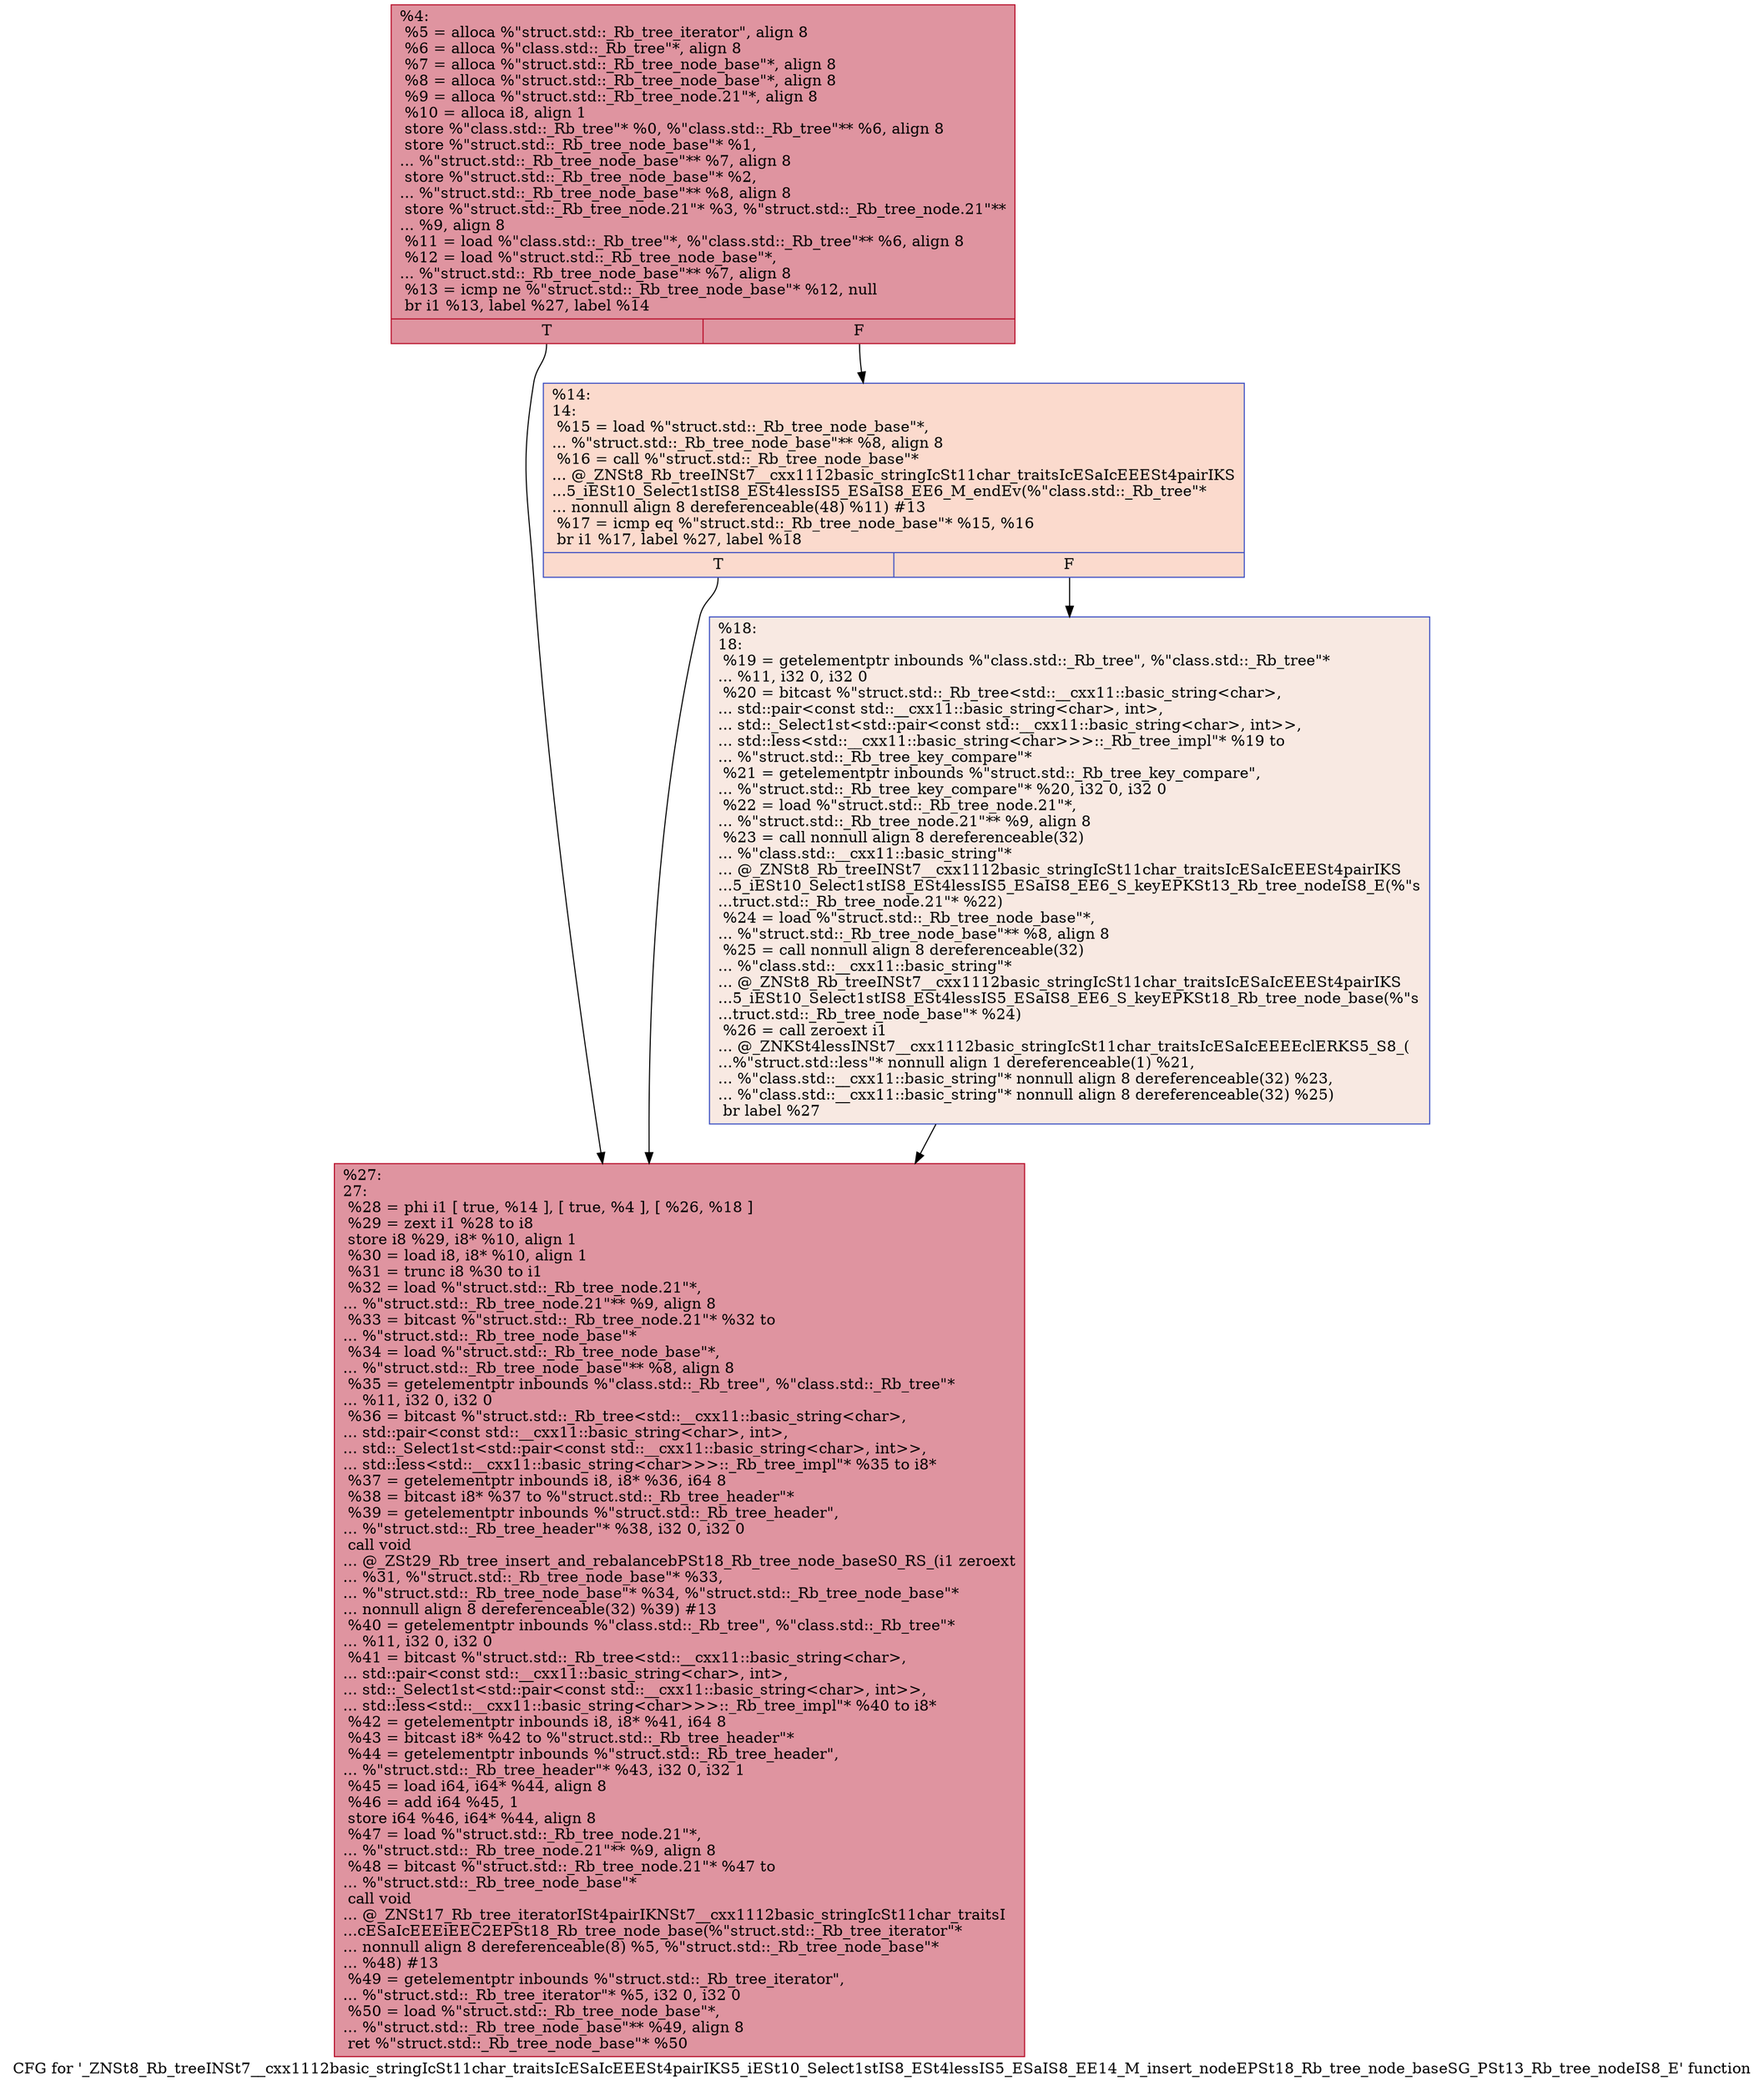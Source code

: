 digraph "CFG for '_ZNSt8_Rb_treeINSt7__cxx1112basic_stringIcSt11char_traitsIcESaIcEEESt4pairIKS5_iESt10_Select1stIS8_ESt4lessIS5_ESaIS8_EE14_M_insert_nodeEPSt18_Rb_tree_node_baseSG_PSt13_Rb_tree_nodeIS8_E' function" {
	label="CFG for '_ZNSt8_Rb_treeINSt7__cxx1112basic_stringIcSt11char_traitsIcESaIcEEESt4pairIKS5_iESt10_Select1stIS8_ESt4lessIS5_ESaIS8_EE14_M_insert_nodeEPSt18_Rb_tree_node_baseSG_PSt13_Rb_tree_nodeIS8_E' function";

	Node0x55a84684a040 [shape=record,color="#b70d28ff", style=filled, fillcolor="#b70d2870",label="{%4:\l  %5 = alloca %\"struct.std::_Rb_tree_iterator\", align 8\l  %6 = alloca %\"class.std::_Rb_tree\"*, align 8\l  %7 = alloca %\"struct.std::_Rb_tree_node_base\"*, align 8\l  %8 = alloca %\"struct.std::_Rb_tree_node_base\"*, align 8\l  %9 = alloca %\"struct.std::_Rb_tree_node.21\"*, align 8\l  %10 = alloca i8, align 1\l  store %\"class.std::_Rb_tree\"* %0, %\"class.std::_Rb_tree\"** %6, align 8\l  store %\"struct.std::_Rb_tree_node_base\"* %1,\l... %\"struct.std::_Rb_tree_node_base\"** %7, align 8\l  store %\"struct.std::_Rb_tree_node_base\"* %2,\l... %\"struct.std::_Rb_tree_node_base\"** %8, align 8\l  store %\"struct.std::_Rb_tree_node.21\"* %3, %\"struct.std::_Rb_tree_node.21\"**\l... %9, align 8\l  %11 = load %\"class.std::_Rb_tree\"*, %\"class.std::_Rb_tree\"** %6, align 8\l  %12 = load %\"struct.std::_Rb_tree_node_base\"*,\l... %\"struct.std::_Rb_tree_node_base\"** %7, align 8\l  %13 = icmp ne %\"struct.std::_Rb_tree_node_base\"* %12, null\l  br i1 %13, label %27, label %14\l|{<s0>T|<s1>F}}"];
	Node0x55a84684a040:s0 -> Node0x55a84684a090;
	Node0x55a84684a040:s1 -> Node0x55a84684a730;
	Node0x55a84684a730 [shape=record,color="#3d50c3ff", style=filled, fillcolor="#f7ac8e70",label="{%14:\l14:                                               \l  %15 = load %\"struct.std::_Rb_tree_node_base\"*,\l... %\"struct.std::_Rb_tree_node_base\"** %8, align 8\l  %16 = call %\"struct.std::_Rb_tree_node_base\"*\l... @_ZNSt8_Rb_treeINSt7__cxx1112basic_stringIcSt11char_traitsIcESaIcEEESt4pairIKS\l...5_iESt10_Select1stIS8_ESt4lessIS5_ESaIS8_EE6_M_endEv(%\"class.std::_Rb_tree\"*\l... nonnull align 8 dereferenceable(48) %11) #13\l  %17 = icmp eq %\"struct.std::_Rb_tree_node_base\"* %15, %16\l  br i1 %17, label %27, label %18\l|{<s0>T|<s1>F}}"];
	Node0x55a84684a730:s0 -> Node0x55a84684a090;
	Node0x55a84684a730:s1 -> Node0x55a84684aab0;
	Node0x55a84684aab0 [shape=record,color="#3d50c3ff", style=filled, fillcolor="#efcebd70",label="{%18:\l18:                                               \l  %19 = getelementptr inbounds %\"class.std::_Rb_tree\", %\"class.std::_Rb_tree\"*\l... %11, i32 0, i32 0\l  %20 = bitcast %\"struct.std::_Rb_tree\<std::__cxx11::basic_string\<char\>,\l... std::pair\<const std::__cxx11::basic_string\<char\>, int\>,\l... std::_Select1st\<std::pair\<const std::__cxx11::basic_string\<char\>, int\>\>,\l... std::less\<std::__cxx11::basic_string\<char\>\>\>::_Rb_tree_impl\"* %19 to\l... %\"struct.std::_Rb_tree_key_compare\"*\l  %21 = getelementptr inbounds %\"struct.std::_Rb_tree_key_compare\",\l... %\"struct.std::_Rb_tree_key_compare\"* %20, i32 0, i32 0\l  %22 = load %\"struct.std::_Rb_tree_node.21\"*,\l... %\"struct.std::_Rb_tree_node.21\"** %9, align 8\l  %23 = call nonnull align 8 dereferenceable(32)\l... %\"class.std::__cxx11::basic_string\"*\l... @_ZNSt8_Rb_treeINSt7__cxx1112basic_stringIcSt11char_traitsIcESaIcEEESt4pairIKS\l...5_iESt10_Select1stIS8_ESt4lessIS5_ESaIS8_EE6_S_keyEPKSt13_Rb_tree_nodeIS8_E(%\"s\l...truct.std::_Rb_tree_node.21\"* %22)\l  %24 = load %\"struct.std::_Rb_tree_node_base\"*,\l... %\"struct.std::_Rb_tree_node_base\"** %8, align 8\l  %25 = call nonnull align 8 dereferenceable(32)\l... %\"class.std::__cxx11::basic_string\"*\l... @_ZNSt8_Rb_treeINSt7__cxx1112basic_stringIcSt11char_traitsIcESaIcEEESt4pairIKS\l...5_iESt10_Select1stIS8_ESt4lessIS5_ESaIS8_EE6_S_keyEPKSt18_Rb_tree_node_base(%\"s\l...truct.std::_Rb_tree_node_base\"* %24)\l  %26 = call zeroext i1\l... @_ZNKSt4lessINSt7__cxx1112basic_stringIcSt11char_traitsIcESaIcEEEEclERKS5_S8_(\l...%\"struct.std::less\"* nonnull align 1 dereferenceable(1) %21,\l... %\"class.std::__cxx11::basic_string\"* nonnull align 8 dereferenceable(32) %23,\l... %\"class.std::__cxx11::basic_string\"* nonnull align 8 dereferenceable(32) %25)\l  br label %27\l}"];
	Node0x55a84684aab0 -> Node0x55a84684a090;
	Node0x55a84684a090 [shape=record,color="#b70d28ff", style=filled, fillcolor="#b70d2870",label="{%27:\l27:                                               \l  %28 = phi i1 [ true, %14 ], [ true, %4 ], [ %26, %18 ]\l  %29 = zext i1 %28 to i8\l  store i8 %29, i8* %10, align 1\l  %30 = load i8, i8* %10, align 1\l  %31 = trunc i8 %30 to i1\l  %32 = load %\"struct.std::_Rb_tree_node.21\"*,\l... %\"struct.std::_Rb_tree_node.21\"** %9, align 8\l  %33 = bitcast %\"struct.std::_Rb_tree_node.21\"* %32 to\l... %\"struct.std::_Rb_tree_node_base\"*\l  %34 = load %\"struct.std::_Rb_tree_node_base\"*,\l... %\"struct.std::_Rb_tree_node_base\"** %8, align 8\l  %35 = getelementptr inbounds %\"class.std::_Rb_tree\", %\"class.std::_Rb_tree\"*\l... %11, i32 0, i32 0\l  %36 = bitcast %\"struct.std::_Rb_tree\<std::__cxx11::basic_string\<char\>,\l... std::pair\<const std::__cxx11::basic_string\<char\>, int\>,\l... std::_Select1st\<std::pair\<const std::__cxx11::basic_string\<char\>, int\>\>,\l... std::less\<std::__cxx11::basic_string\<char\>\>\>::_Rb_tree_impl\"* %35 to i8*\l  %37 = getelementptr inbounds i8, i8* %36, i64 8\l  %38 = bitcast i8* %37 to %\"struct.std::_Rb_tree_header\"*\l  %39 = getelementptr inbounds %\"struct.std::_Rb_tree_header\",\l... %\"struct.std::_Rb_tree_header\"* %38, i32 0, i32 0\l  call void\l... @_ZSt29_Rb_tree_insert_and_rebalancebPSt18_Rb_tree_node_baseS0_RS_(i1 zeroext\l... %31, %\"struct.std::_Rb_tree_node_base\"* %33,\l... %\"struct.std::_Rb_tree_node_base\"* %34, %\"struct.std::_Rb_tree_node_base\"*\l... nonnull align 8 dereferenceable(32) %39) #13\l  %40 = getelementptr inbounds %\"class.std::_Rb_tree\", %\"class.std::_Rb_tree\"*\l... %11, i32 0, i32 0\l  %41 = bitcast %\"struct.std::_Rb_tree\<std::__cxx11::basic_string\<char\>,\l... std::pair\<const std::__cxx11::basic_string\<char\>, int\>,\l... std::_Select1st\<std::pair\<const std::__cxx11::basic_string\<char\>, int\>\>,\l... std::less\<std::__cxx11::basic_string\<char\>\>\>::_Rb_tree_impl\"* %40 to i8*\l  %42 = getelementptr inbounds i8, i8* %41, i64 8\l  %43 = bitcast i8* %42 to %\"struct.std::_Rb_tree_header\"*\l  %44 = getelementptr inbounds %\"struct.std::_Rb_tree_header\",\l... %\"struct.std::_Rb_tree_header\"* %43, i32 0, i32 1\l  %45 = load i64, i64* %44, align 8\l  %46 = add i64 %45, 1\l  store i64 %46, i64* %44, align 8\l  %47 = load %\"struct.std::_Rb_tree_node.21\"*,\l... %\"struct.std::_Rb_tree_node.21\"** %9, align 8\l  %48 = bitcast %\"struct.std::_Rb_tree_node.21\"* %47 to\l... %\"struct.std::_Rb_tree_node_base\"*\l  call void\l... @_ZNSt17_Rb_tree_iteratorISt4pairIKNSt7__cxx1112basic_stringIcSt11char_traitsI\l...cESaIcEEEiEEC2EPSt18_Rb_tree_node_base(%\"struct.std::_Rb_tree_iterator\"*\l... nonnull align 8 dereferenceable(8) %5, %\"struct.std::_Rb_tree_node_base\"*\l... %48) #13\l  %49 = getelementptr inbounds %\"struct.std::_Rb_tree_iterator\",\l... %\"struct.std::_Rb_tree_iterator\"* %5, i32 0, i32 0\l  %50 = load %\"struct.std::_Rb_tree_node_base\"*,\l... %\"struct.std::_Rb_tree_node_base\"** %49, align 8\l  ret %\"struct.std::_Rb_tree_node_base\"* %50\l}"];
}
